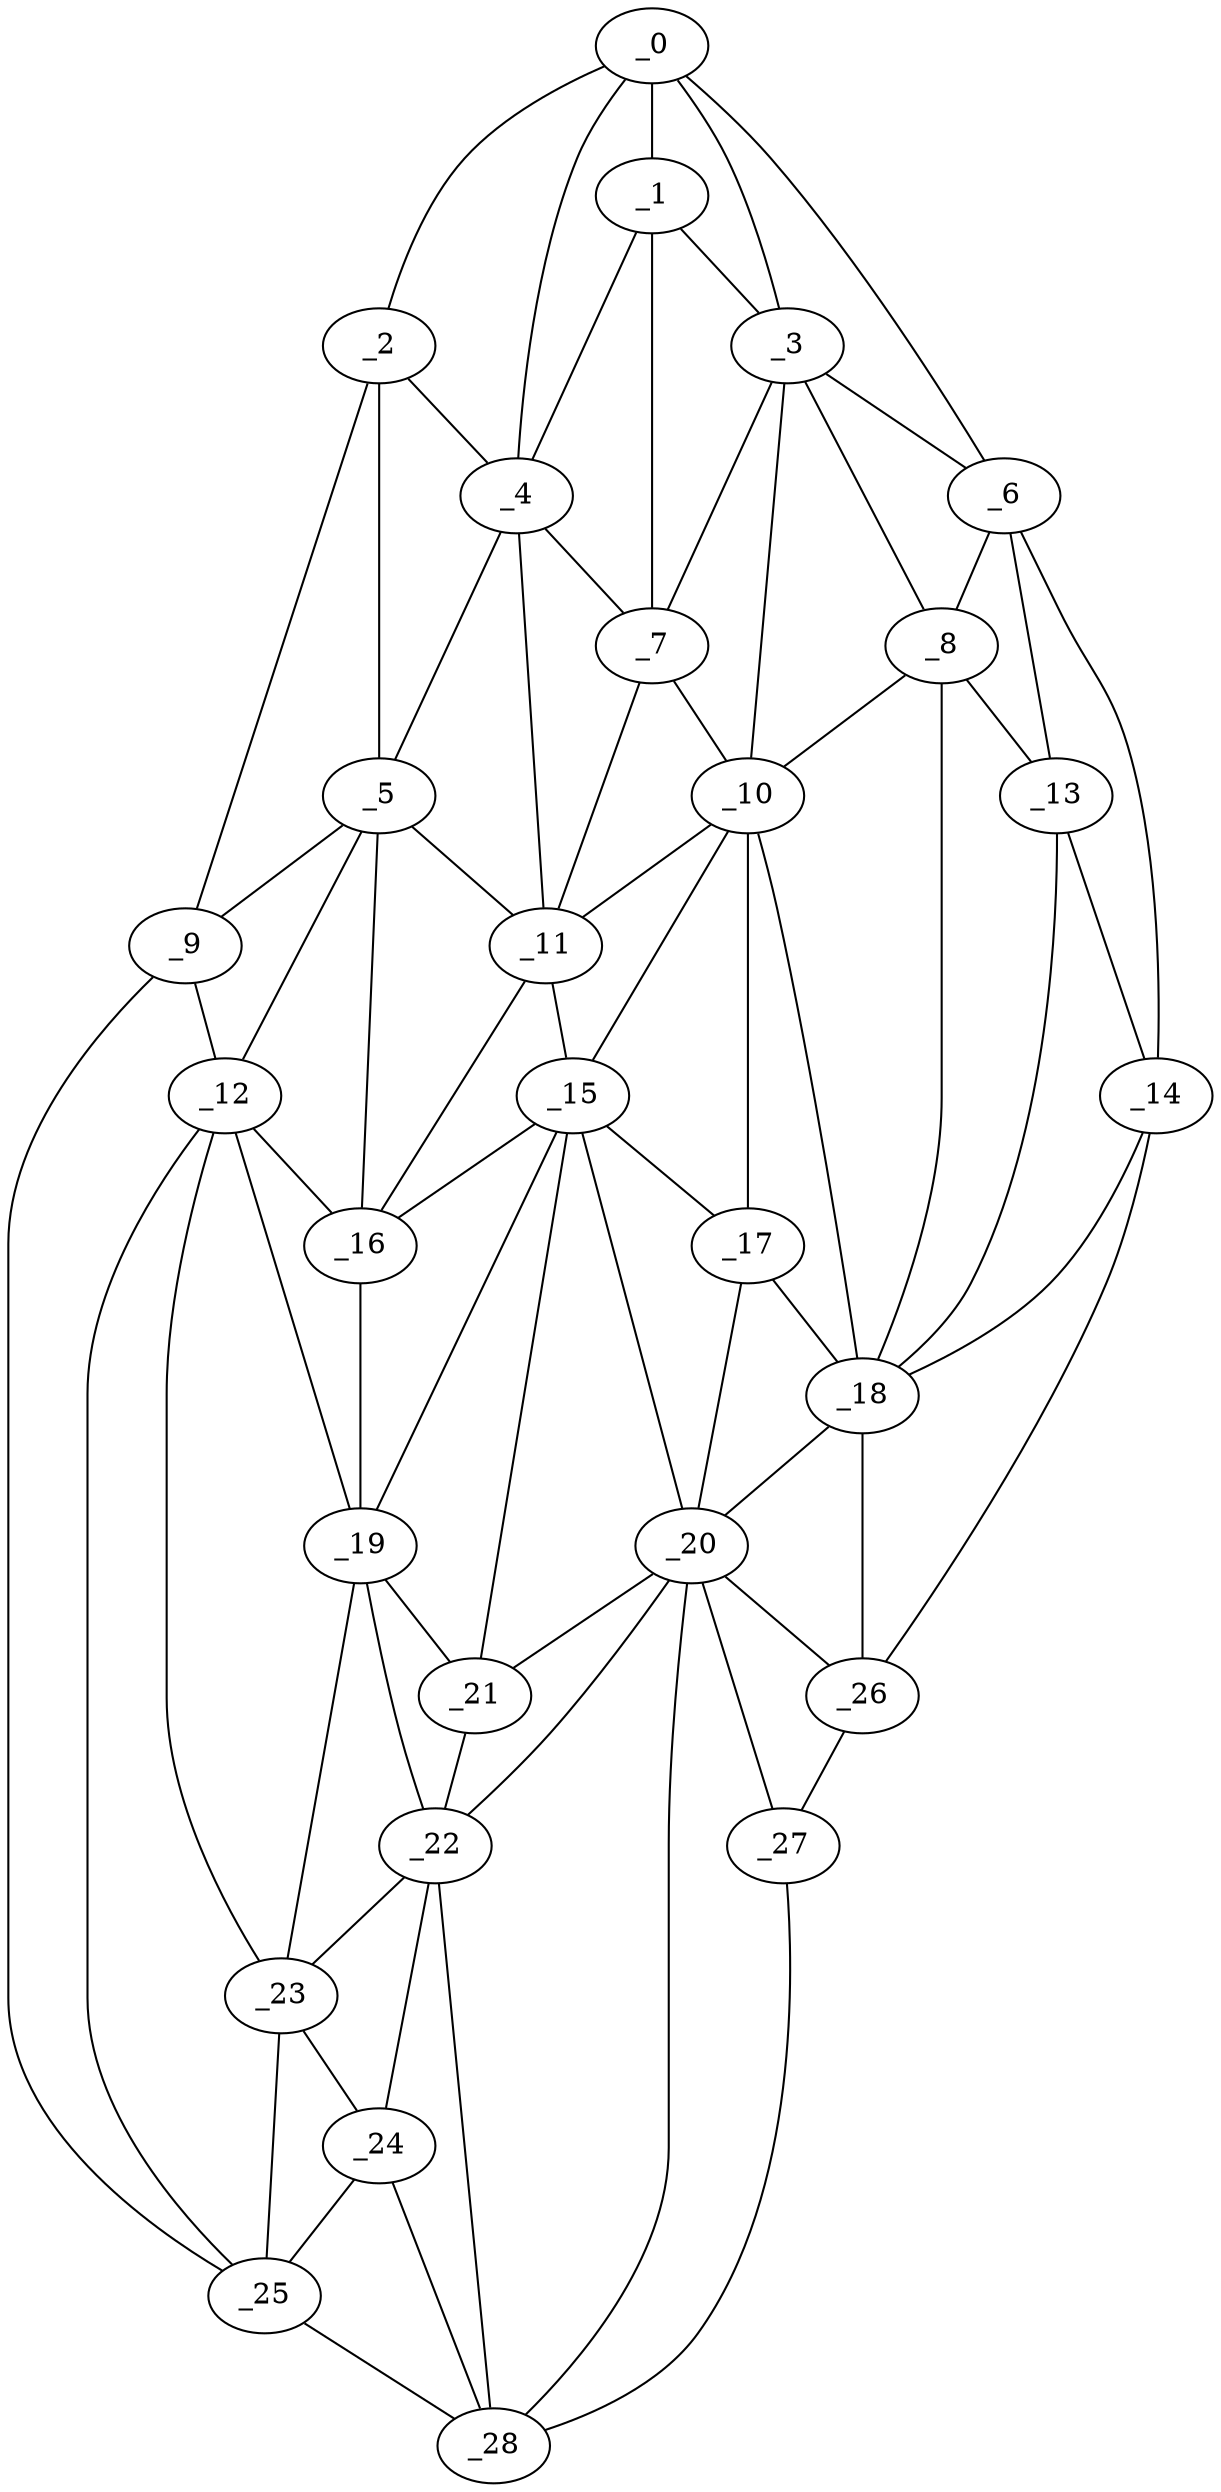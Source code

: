 graph "obj58__195.gxl" {
	_0	 [x=14,
		y=63];
	_1	 [x=19,
		y=62];
	_0 -- _1	 [valence=2];
	_2	 [x=30,
		y=12];
	_0 -- _2	 [valence=1];
	_3	 [x=33,
		y=73];
	_0 -- _3	 [valence=1];
	_4	 [x=36,
		y=44];
	_0 -- _4	 [valence=1];
	_6	 [x=38,
		y=95];
	_0 -- _6	 [valence=1];
	_1 -- _3	 [valence=2];
	_1 -- _4	 [valence=2];
	_7	 [x=42,
		y=66];
	_1 -- _7	 [valence=2];
	_2 -- _4	 [valence=1];
	_5	 [x=38,
		y=28];
	_2 -- _5	 [valence=2];
	_9	 [x=49,
		y=6];
	_2 -- _9	 [valence=1];
	_3 -- _6	 [valence=1];
	_3 -- _7	 [valence=1];
	_8	 [x=47,
		y=82];
	_3 -- _8	 [valence=2];
	_10	 [x=49,
		y=73];
	_3 -- _10	 [valence=1];
	_4 -- _5	 [valence=2];
	_4 -- _7	 [valence=2];
	_11	 [x=52,
		y=48];
	_4 -- _11	 [valence=2];
	_5 -- _9	 [valence=1];
	_5 -- _11	 [valence=2];
	_12	 [x=59,
		y=14];
	_5 -- _12	 [valence=2];
	_16	 [x=67,
		y=39];
	_5 -- _16	 [valence=1];
	_6 -- _8	 [valence=2];
	_13	 [x=60,
		y=97];
	_6 -- _13	 [valence=1];
	_14	 [x=65,
		y=98];
	_6 -- _14	 [valence=1];
	_7 -- _10	 [valence=2];
	_7 -- _11	 [valence=2];
	_8 -- _10	 [valence=2];
	_8 -- _13	 [valence=1];
	_18	 [x=70,
		y=82];
	_8 -- _18	 [valence=2];
	_9 -- _12	 [valence=2];
	_25	 [x=104,
		y=17];
	_9 -- _25	 [valence=1];
	_10 -- _11	 [valence=2];
	_15	 [x=66,
		y=50];
	_10 -- _15	 [valence=2];
	_17	 [x=68,
		y=73];
	_10 -- _17	 [valence=2];
	_10 -- _18	 [valence=2];
	_11 -- _15	 [valence=2];
	_11 -- _16	 [valence=2];
	_12 -- _16	 [valence=2];
	_19	 [x=73,
		y=41];
	_12 -- _19	 [valence=2];
	_23	 [x=96,
		y=30];
	_12 -- _23	 [valence=2];
	_12 -- _25	 [valence=2];
	_13 -- _14	 [valence=2];
	_13 -- _18	 [valence=2];
	_14 -- _18	 [valence=1];
	_26	 [x=111,
		y=89];
	_14 -- _26	 [valence=1];
	_15 -- _16	 [valence=1];
	_15 -- _17	 [valence=2];
	_15 -- _19	 [valence=2];
	_20	 [x=78,
		y=66];
	_15 -- _20	 [valence=2];
	_21	 [x=84,
		y=50];
	_15 -- _21	 [valence=2];
	_16 -- _19	 [valence=1];
	_17 -- _18	 [valence=2];
	_17 -- _20	 [valence=2];
	_18 -- _20	 [valence=2];
	_18 -- _26	 [valence=2];
	_19 -- _21	 [valence=1];
	_22	 [x=95,
		y=45];
	_19 -- _22	 [valence=2];
	_19 -- _23	 [valence=2];
	_20 -- _21	 [valence=1];
	_20 -- _22	 [valence=2];
	_20 -- _26	 [valence=1];
	_27	 [x=117,
		y=81];
	_20 -- _27	 [valence=2];
	_28	 [x=119,
		y=61];
	_20 -- _28	 [valence=2];
	_21 -- _22	 [valence=2];
	_22 -- _23	 [valence=1];
	_24	 [x=102,
		y=39];
	_22 -- _24	 [valence=2];
	_22 -- _28	 [valence=1];
	_23 -- _24	 [valence=2];
	_23 -- _25	 [valence=2];
	_24 -- _25	 [valence=2];
	_24 -- _28	 [valence=2];
	_25 -- _28	 [valence=1];
	_26 -- _27	 [valence=1];
	_27 -- _28	 [valence=1];
}
